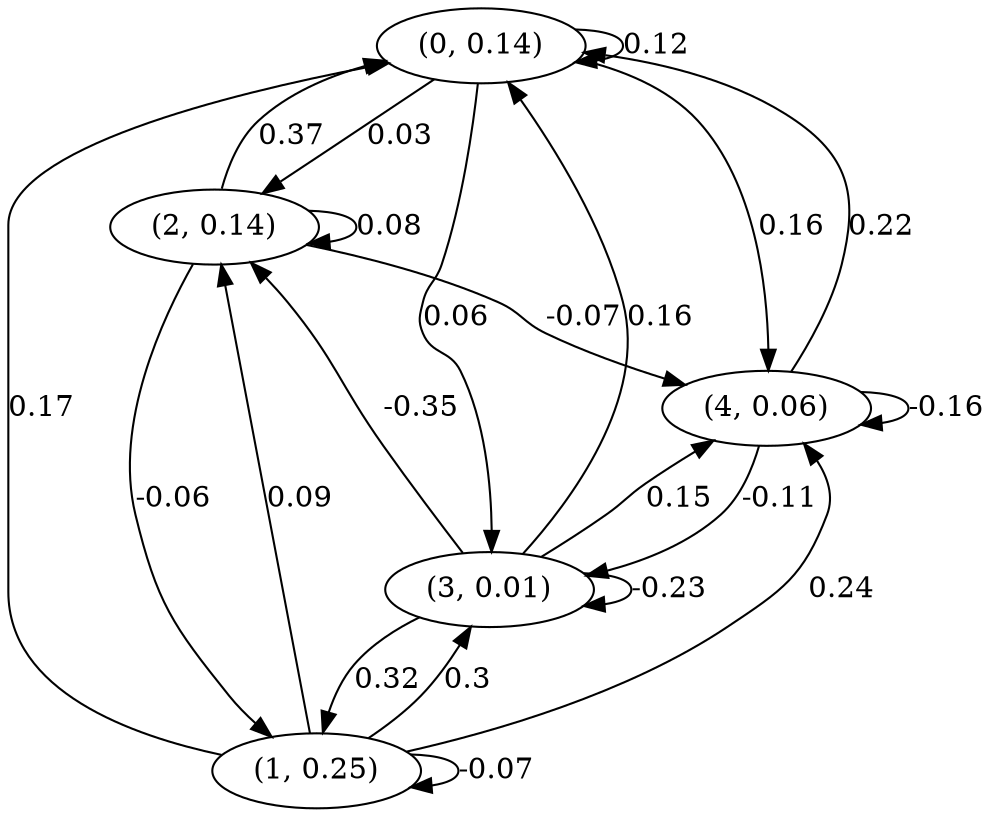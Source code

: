 digraph {
    0 [ label = "(0, 0.14)" ]
    1 [ label = "(1, 0.25)" ]
    2 [ label = "(2, 0.14)" ]
    3 [ label = "(3, 0.01)" ]
    4 [ label = "(4, 0.06)" ]
    0 -> 0 [ label = "0.12" ]
    1 -> 1 [ label = "-0.07" ]
    2 -> 2 [ label = "0.08" ]
    3 -> 3 [ label = "-0.23" ]
    4 -> 4 [ label = "-0.16" ]
    1 -> 0 [ label = "0.17" ]
    2 -> 0 [ label = "0.37" ]
    3 -> 0 [ label = "0.16" ]
    4 -> 0 [ label = "0.22" ]
    2 -> 1 [ label = "-0.06" ]
    3 -> 1 [ label = "0.32" ]
    0 -> 2 [ label = "0.03" ]
    1 -> 2 [ label = "0.09" ]
    3 -> 2 [ label = "-0.35" ]
    0 -> 3 [ label = "0.06" ]
    1 -> 3 [ label = "0.3" ]
    4 -> 3 [ label = "-0.11" ]
    0 -> 4 [ label = "0.16" ]
    1 -> 4 [ label = "0.24" ]
    2 -> 4 [ label = "-0.07" ]
    3 -> 4 [ label = "0.15" ]
}

